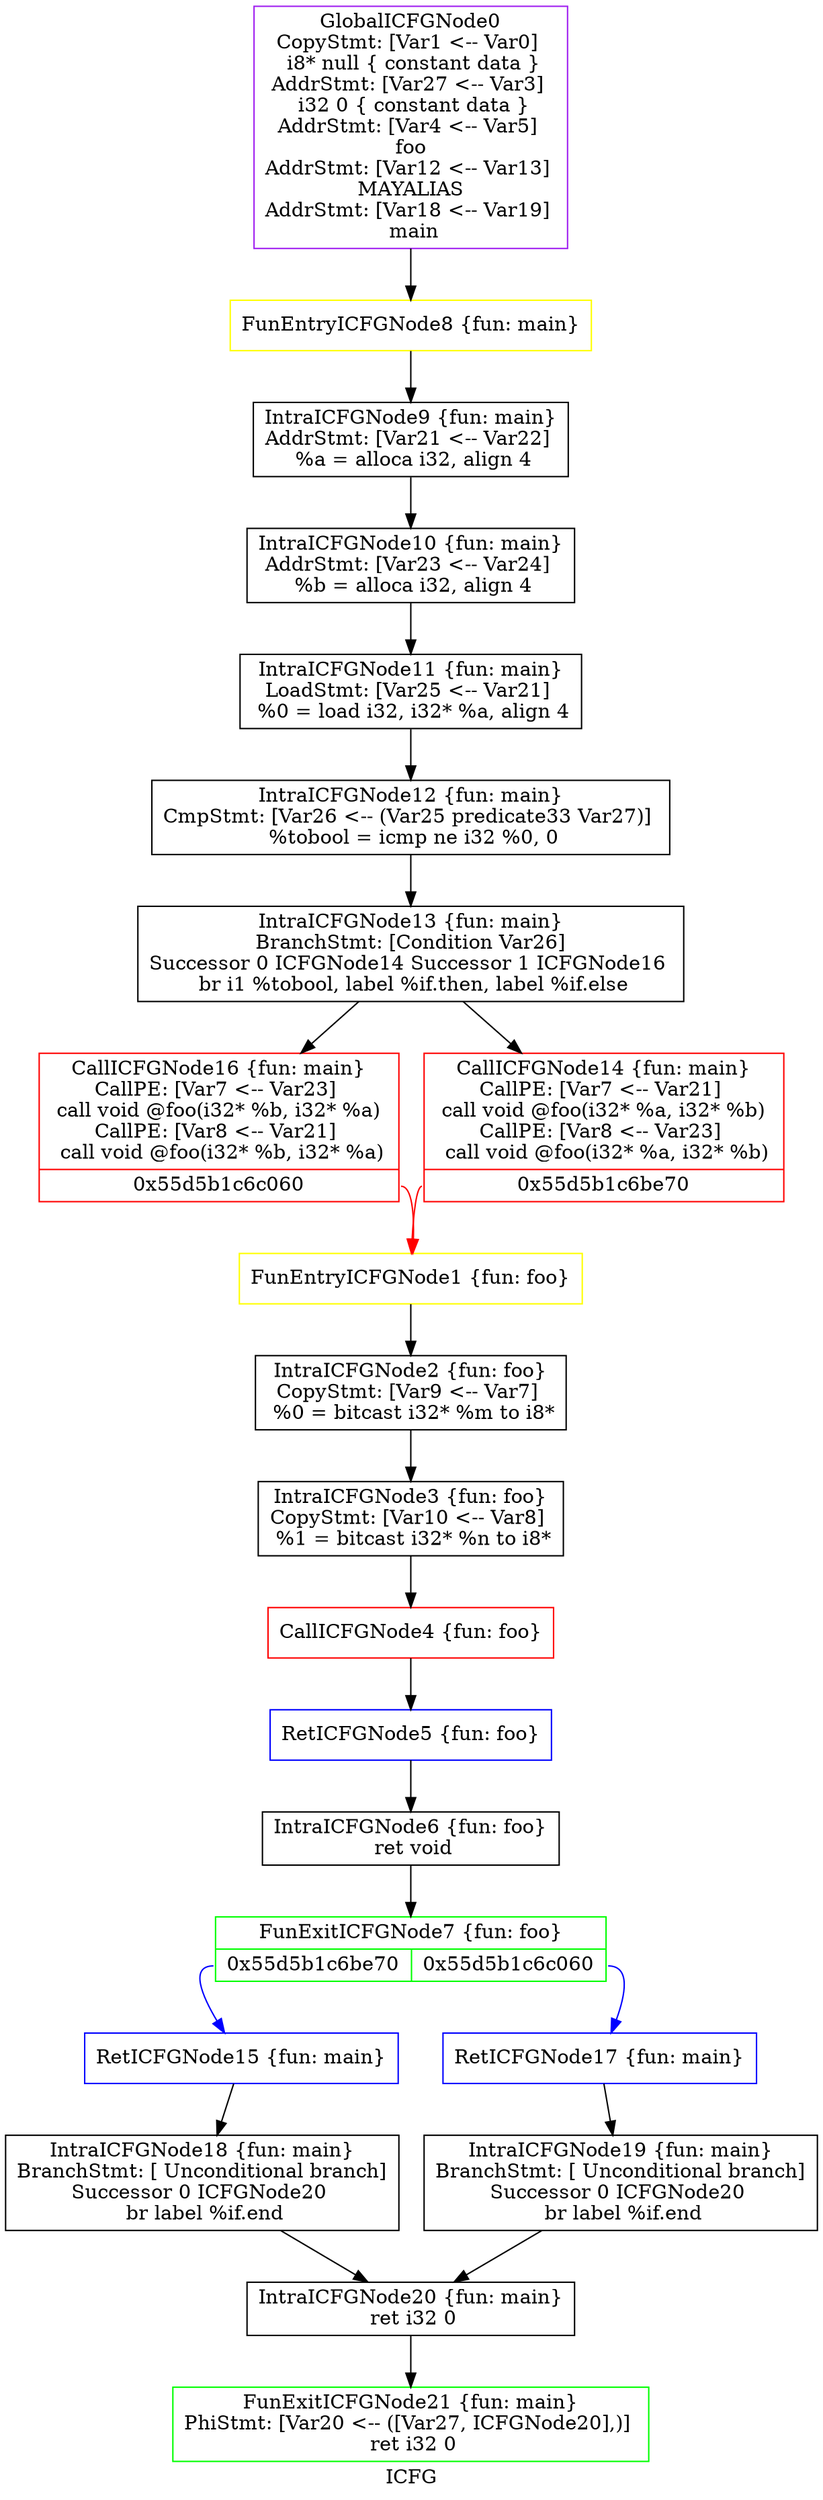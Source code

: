 digraph "ICFG" {
	label="ICFG";

	Node0x55d5b1c7d000 [shape=record,color=green,label="{FunExitICFGNode21 \{fun: main\}\nPhiStmt: [Var20 \<-- ([Var27, ICFGNode20],)]  \n   ret i32 0 }"];
	Node0x55d5b1c7cd80 [shape=record,color=black,label="{IntraICFGNode20 \{fun: main\}\n   ret i32 0 }"];
	Node0x55d5b1c7cd80 -> Node0x55d5b1c7d000[style=solid];
	Node0x55d5b1c7cba0 [shape=record,color=black,label="{IntraICFGNode19 \{fun: main\}\nBranchStmt: [ Unconditional branch]\nSuccessor 0 ICFGNode20   \n   br label %if.end }"];
	Node0x55d5b1c7cba0 -> Node0x55d5b1c7cd80[style=solid];
	Node0x55d5b1c7c9c0 [shape=record,color=black,label="{IntraICFGNode18 \{fun: main\}\nBranchStmt: [ Unconditional branch]\nSuccessor 0 ICFGNode20   \n   br label %if.end }"];
	Node0x55d5b1c7c9c0 -> Node0x55d5b1c7cd80[style=solid];
	Node0x55d5b1c7c6d0 [shape=record,color=blue,label="{RetICFGNode17 \{fun: main\}}"];
	Node0x55d5b1c7c6d0 -> Node0x55d5b1c7cba0[style=solid];
	Node0x55d5b1c68c60 [shape=record,color=red,label="{CallICFGNode16 \{fun: main\}\nCallPE: [Var7 \<-- Var23]  \n   call void @foo(i32* %b, i32* %a) \nCallPE: [Var8 \<-- Var21]  \n   call void @foo(i32* %b, i32* %a) |{<s0>0x55d5b1c6c060}}"];
	Node0x55d5b1c68c60:s0 -> Node0x55d5b1c6c1f0[style=solid,color=red];
	Node0x55d5b1c7c3a0 [shape=record,color=blue,label="{RetICFGNode15 \{fun: main\}}"];
	Node0x55d5b1c7c3a0 -> Node0x55d5b1c7c9c0[style=solid];
	Node0x55d5b1c68a60 [shape=record,color=red,label="{CallICFGNode14 \{fun: main\}\nCallPE: [Var7 \<-- Var21]  \n   call void @foo(i32* %a, i32* %b) \nCallPE: [Var8 \<-- Var23]  \n   call void @foo(i32* %a, i32* %b) |{<s0>0x55d5b1c6be70}}"];
	Node0x55d5b1c68a60:s0 -> Node0x55d5b1c6c1f0[style=solid,color=red];
	Node0x55d5b1c7c050 [shape=record,color=black,label="{IntraICFGNode13 \{fun: main\}\nBranchStmt: [Condition Var26]\nSuccessor 0 ICFGNode14   Successor 1 ICFGNode16   \n   br i1 %tobool, label %if.then, label %if.else }"];
	Node0x55d5b1c7c050 -> Node0x55d5b1c68a60[style=solid];
	Node0x55d5b1c7c050 -> Node0x55d5b1c68c60[style=solid];
	Node0x55d5b1c66970 [shape=record,color=purple,label="{GlobalICFGNode0\nCopyStmt: [Var1 \<-- Var0]  \n i8* null \{ constant data \}\nAddrStmt: [Var27 \<-- Var3]  \n i32 0 \{ constant data \}\nAddrStmt: [Var4 \<-- Var5]  \n foo \nAddrStmt: [Var12 \<-- Var13]  \n MAYALIAS \nAddrStmt: [Var18 \<-- Var19]  \n main }"];
	Node0x55d5b1c66970 -> Node0x55d5b1c7b880[style=solid];
	Node0x55d5b1c6c1f0 [shape=record,color=yellow,label="{FunEntryICFGNode1 \{fun: foo\}}"];
	Node0x55d5b1c6c1f0 -> Node0x55d5b1c7b0d0[style=solid];
	Node0x55d5b1c7b0d0 [shape=record,color=black,label="{IntraICFGNode2 \{fun: foo\}\nCopyStmt: [Var9 \<-- Var7]  \n   %0 = bitcast i32* %m to i8* }"];
	Node0x55d5b1c7b0d0 -> Node0x55d5b1c7b340[style=solid];
	Node0x55d5b1c7b340 [shape=record,color=black,label="{IntraICFGNode3 \{fun: foo\}\nCopyStmt: [Var10 \<-- Var8]  \n   %1 = bitcast i32* %n to i8* }"];
	Node0x55d5b1c7b340 -> Node0x55d5b1c6f250[style=solid];
	Node0x55d5b1c6f250 [shape=record,color=red,label="{CallICFGNode4 \{fun: foo\}}"];
	Node0x55d5b1c6f250 -> Node0x55d5b1c6c750[style=solid];
	Node0x55d5b1c6c750 [shape=record,color=blue,label="{RetICFGNode5 \{fun: foo\}}"];
	Node0x55d5b1c6c750 -> Node0x55d5b1c7b5e0[style=solid];
	Node0x55d5b1c7b5e0 [shape=record,color=black,label="{IntraICFGNode6 \{fun: foo\}\n   ret void }"];
	Node0x55d5b1c7b5e0 -> Node0x55d5b1c7b700[style=solid];
	Node0x55d5b1c7b700 [shape=record,color=green,label="{FunExitICFGNode7 \{fun: foo\}|{<s0>0x55d5b1c6be70|<s1>0x55d5b1c6c060}}"];
	Node0x55d5b1c7b700:s0 -> Node0x55d5b1c7c3a0[style=solid,color=blue];
	Node0x55d5b1c7b700:s1 -> Node0x55d5b1c7c6d0[style=solid,color=blue];
	Node0x55d5b1c7b880 [shape=record,color=yellow,label="{FunEntryICFGNode8 \{fun: main\}}"];
	Node0x55d5b1c7b880 -> Node0x55d5b1c7b950[style=solid];
	Node0x55d5b1c7b950 [shape=record,color=black,label="{IntraICFGNode9 \{fun: main\}\nAddrStmt: [Var21 \<-- Var22]  \n   %a = alloca i32, align 4 }"];
	Node0x55d5b1c7b950 -> Node0x55d5b1c7bb10[style=solid];
	Node0x55d5b1c7bb10 [shape=record,color=black,label="{IntraICFGNode10 \{fun: main\}\nAddrStmt: [Var23 \<-- Var24]  \n   %b = alloca i32, align 4 }"];
	Node0x55d5b1c7bb10 -> Node0x55d5b1c7bcd0[style=solid];
	Node0x55d5b1c7bcd0 [shape=record,color=black,label="{IntraICFGNode11 \{fun: main\}\nLoadStmt: [Var25 \<-- Var21]  \n   %0 = load i32, i32* %a, align 4 }"];
	Node0x55d5b1c7bcd0 -> Node0x55d5b1c7be90[style=solid];
	Node0x55d5b1c7be90 [shape=record,color=black,label="{IntraICFGNode12 \{fun: main\}\nCmpStmt: [Var26 \<-- (Var25 predicate33 Var27)]  \n   %tobool = icmp ne i32 %0, 0 }"];
	Node0x55d5b1c7be90 -> Node0x55d5b1c7c050[style=solid];
}
